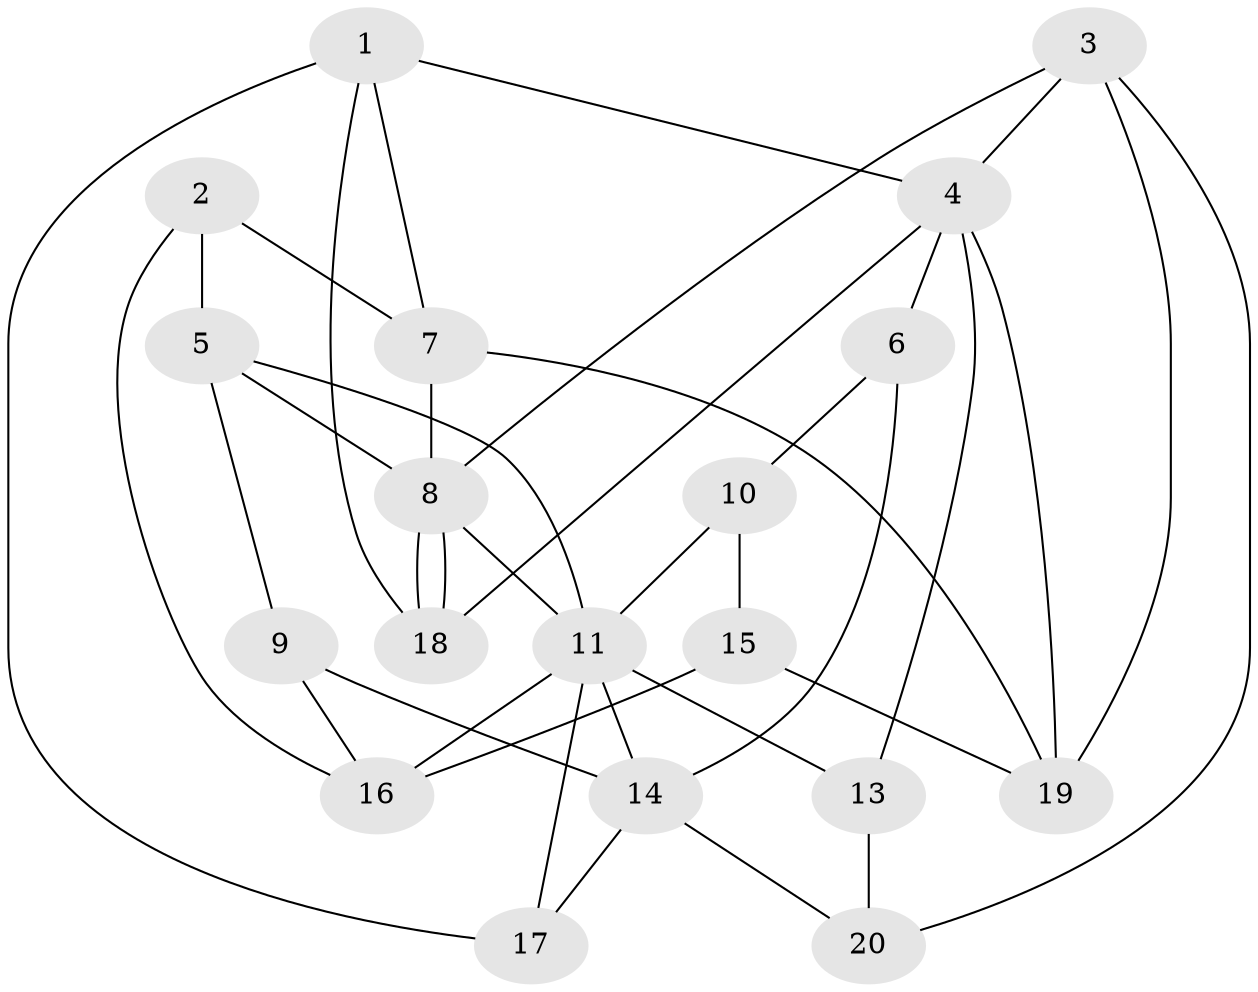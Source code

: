 // Generated by graph-tools (version 1.1) at 2025/46/02/15/25 05:46:28]
// undirected, 19 vertices, 38 edges
graph export_dot {
graph [start="1"]
  node [color=gray90,style=filled];
  1 [super="+12"];
  2;
  3;
  4;
  5;
  6;
  7;
  8;
  9;
  10;
  11 [super="+12"];
  13;
  14;
  15;
  16;
  17;
  18;
  19;
  20;
  1 -- 4;
  1 -- 7;
  1 -- 17;
  1 -- 18;
  2 -- 5;
  2 -- 16;
  2 -- 7;
  3 -- 19;
  3 -- 4;
  3 -- 8;
  3 -- 20;
  4 -- 18;
  4 -- 19;
  4 -- 6;
  4 -- 13;
  5 -- 8;
  5 -- 11;
  5 -- 9;
  6 -- 14;
  6 -- 10;
  7 -- 8;
  7 -- 19;
  8 -- 18;
  8 -- 18;
  8 -- 11;
  9 -- 14;
  9 -- 16;
  10 -- 11;
  10 -- 15;
  11 -- 14;
  11 -- 13;
  11 -- 16;
  11 -- 17;
  13 -- 20;
  14 -- 20;
  14 -- 17;
  15 -- 16;
  15 -- 19;
}
